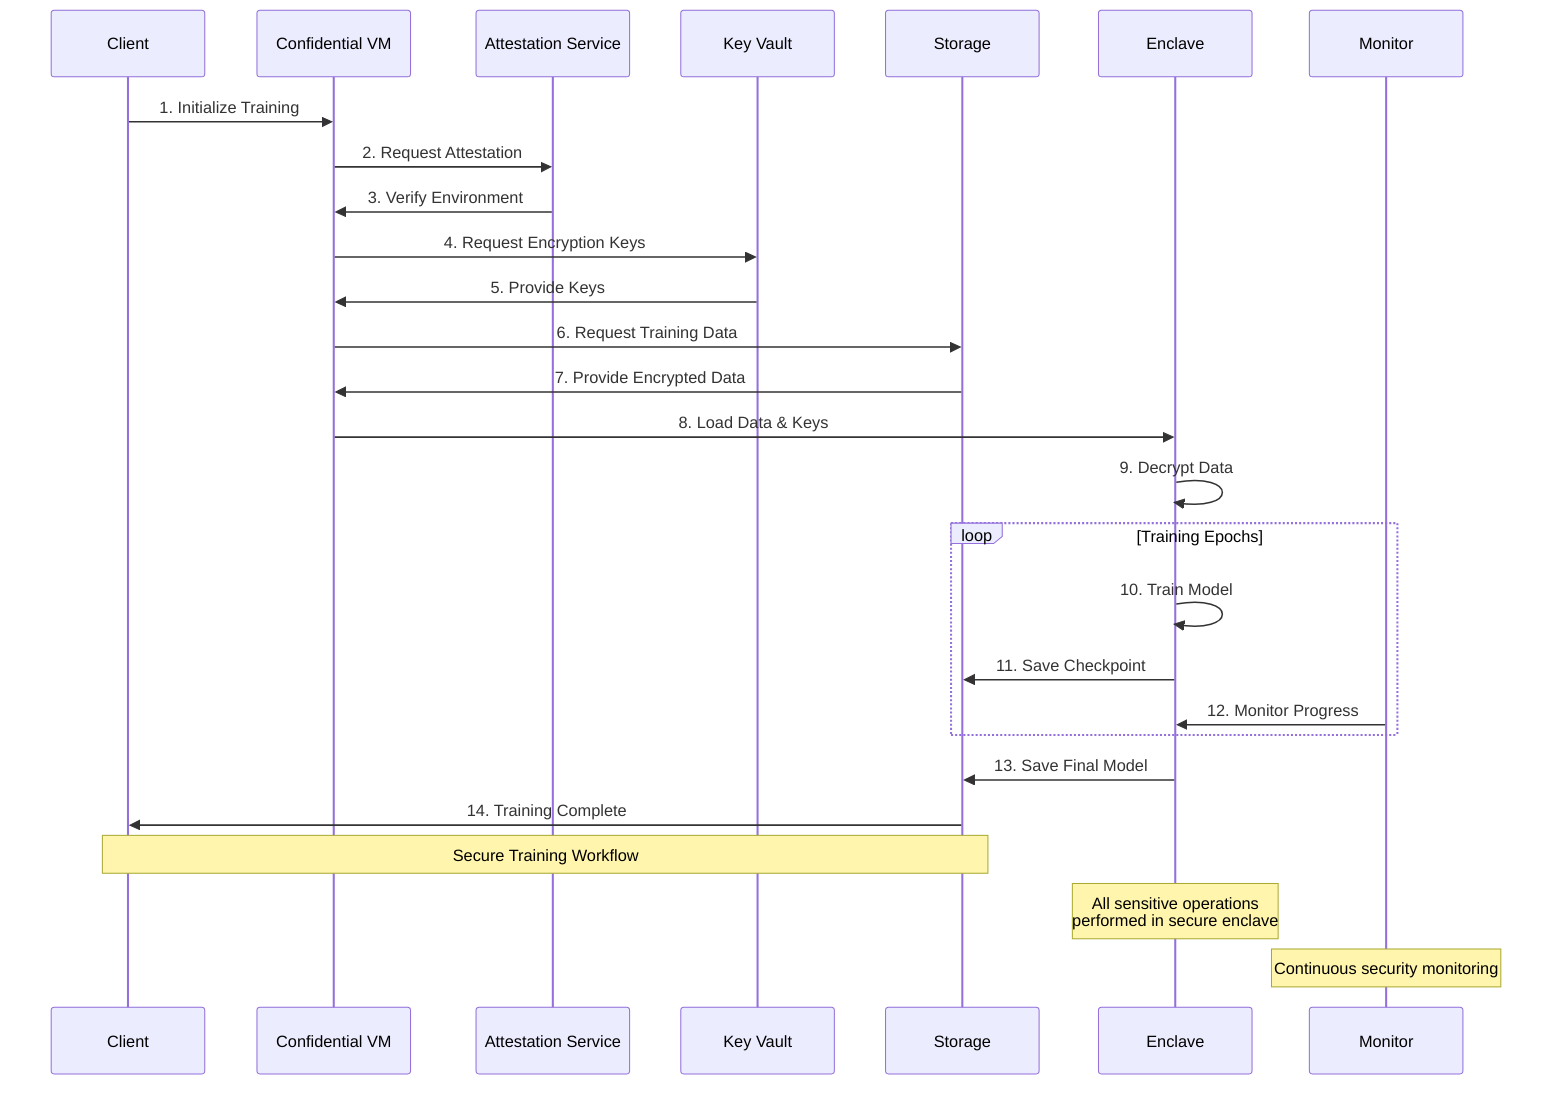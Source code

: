 sequenceDiagram
    participant Client
    participant VM as Confidential VM
    participant Attest as Attestation Service
    participant KV as Key Vault
    participant Storage
    participant Enclave
    participant Monitor

    Client->>VM: 1. Initialize Training
    VM->>Attest: 2. Request Attestation
    Attest->>VM: 3. Verify Environment
    VM->>KV: 4. Request Encryption Keys
    KV->>VM: 5. Provide Keys
    VM->>Storage: 6. Request Training Data
    Storage->>VM: 7. Provide Encrypted Data
    VM->>Enclave: 8. Load Data & Keys
    Enclave->>Enclave: 9. Decrypt Data
    loop Training Epochs
        Enclave->>Enclave: 10. Train Model
        Enclave->>Storage: 11. Save Checkpoint
        Monitor->>Enclave: 12. Monitor Progress
    end
    Enclave->>Storage: 13. Save Final Model
    Storage->>Client: 14. Training Complete

    Note over Client,Storage: Secure Training Workflow
    Note over Enclave: All sensitive operations<br/>performed in secure enclave
    Note over Monitor: Continuous security monitoring